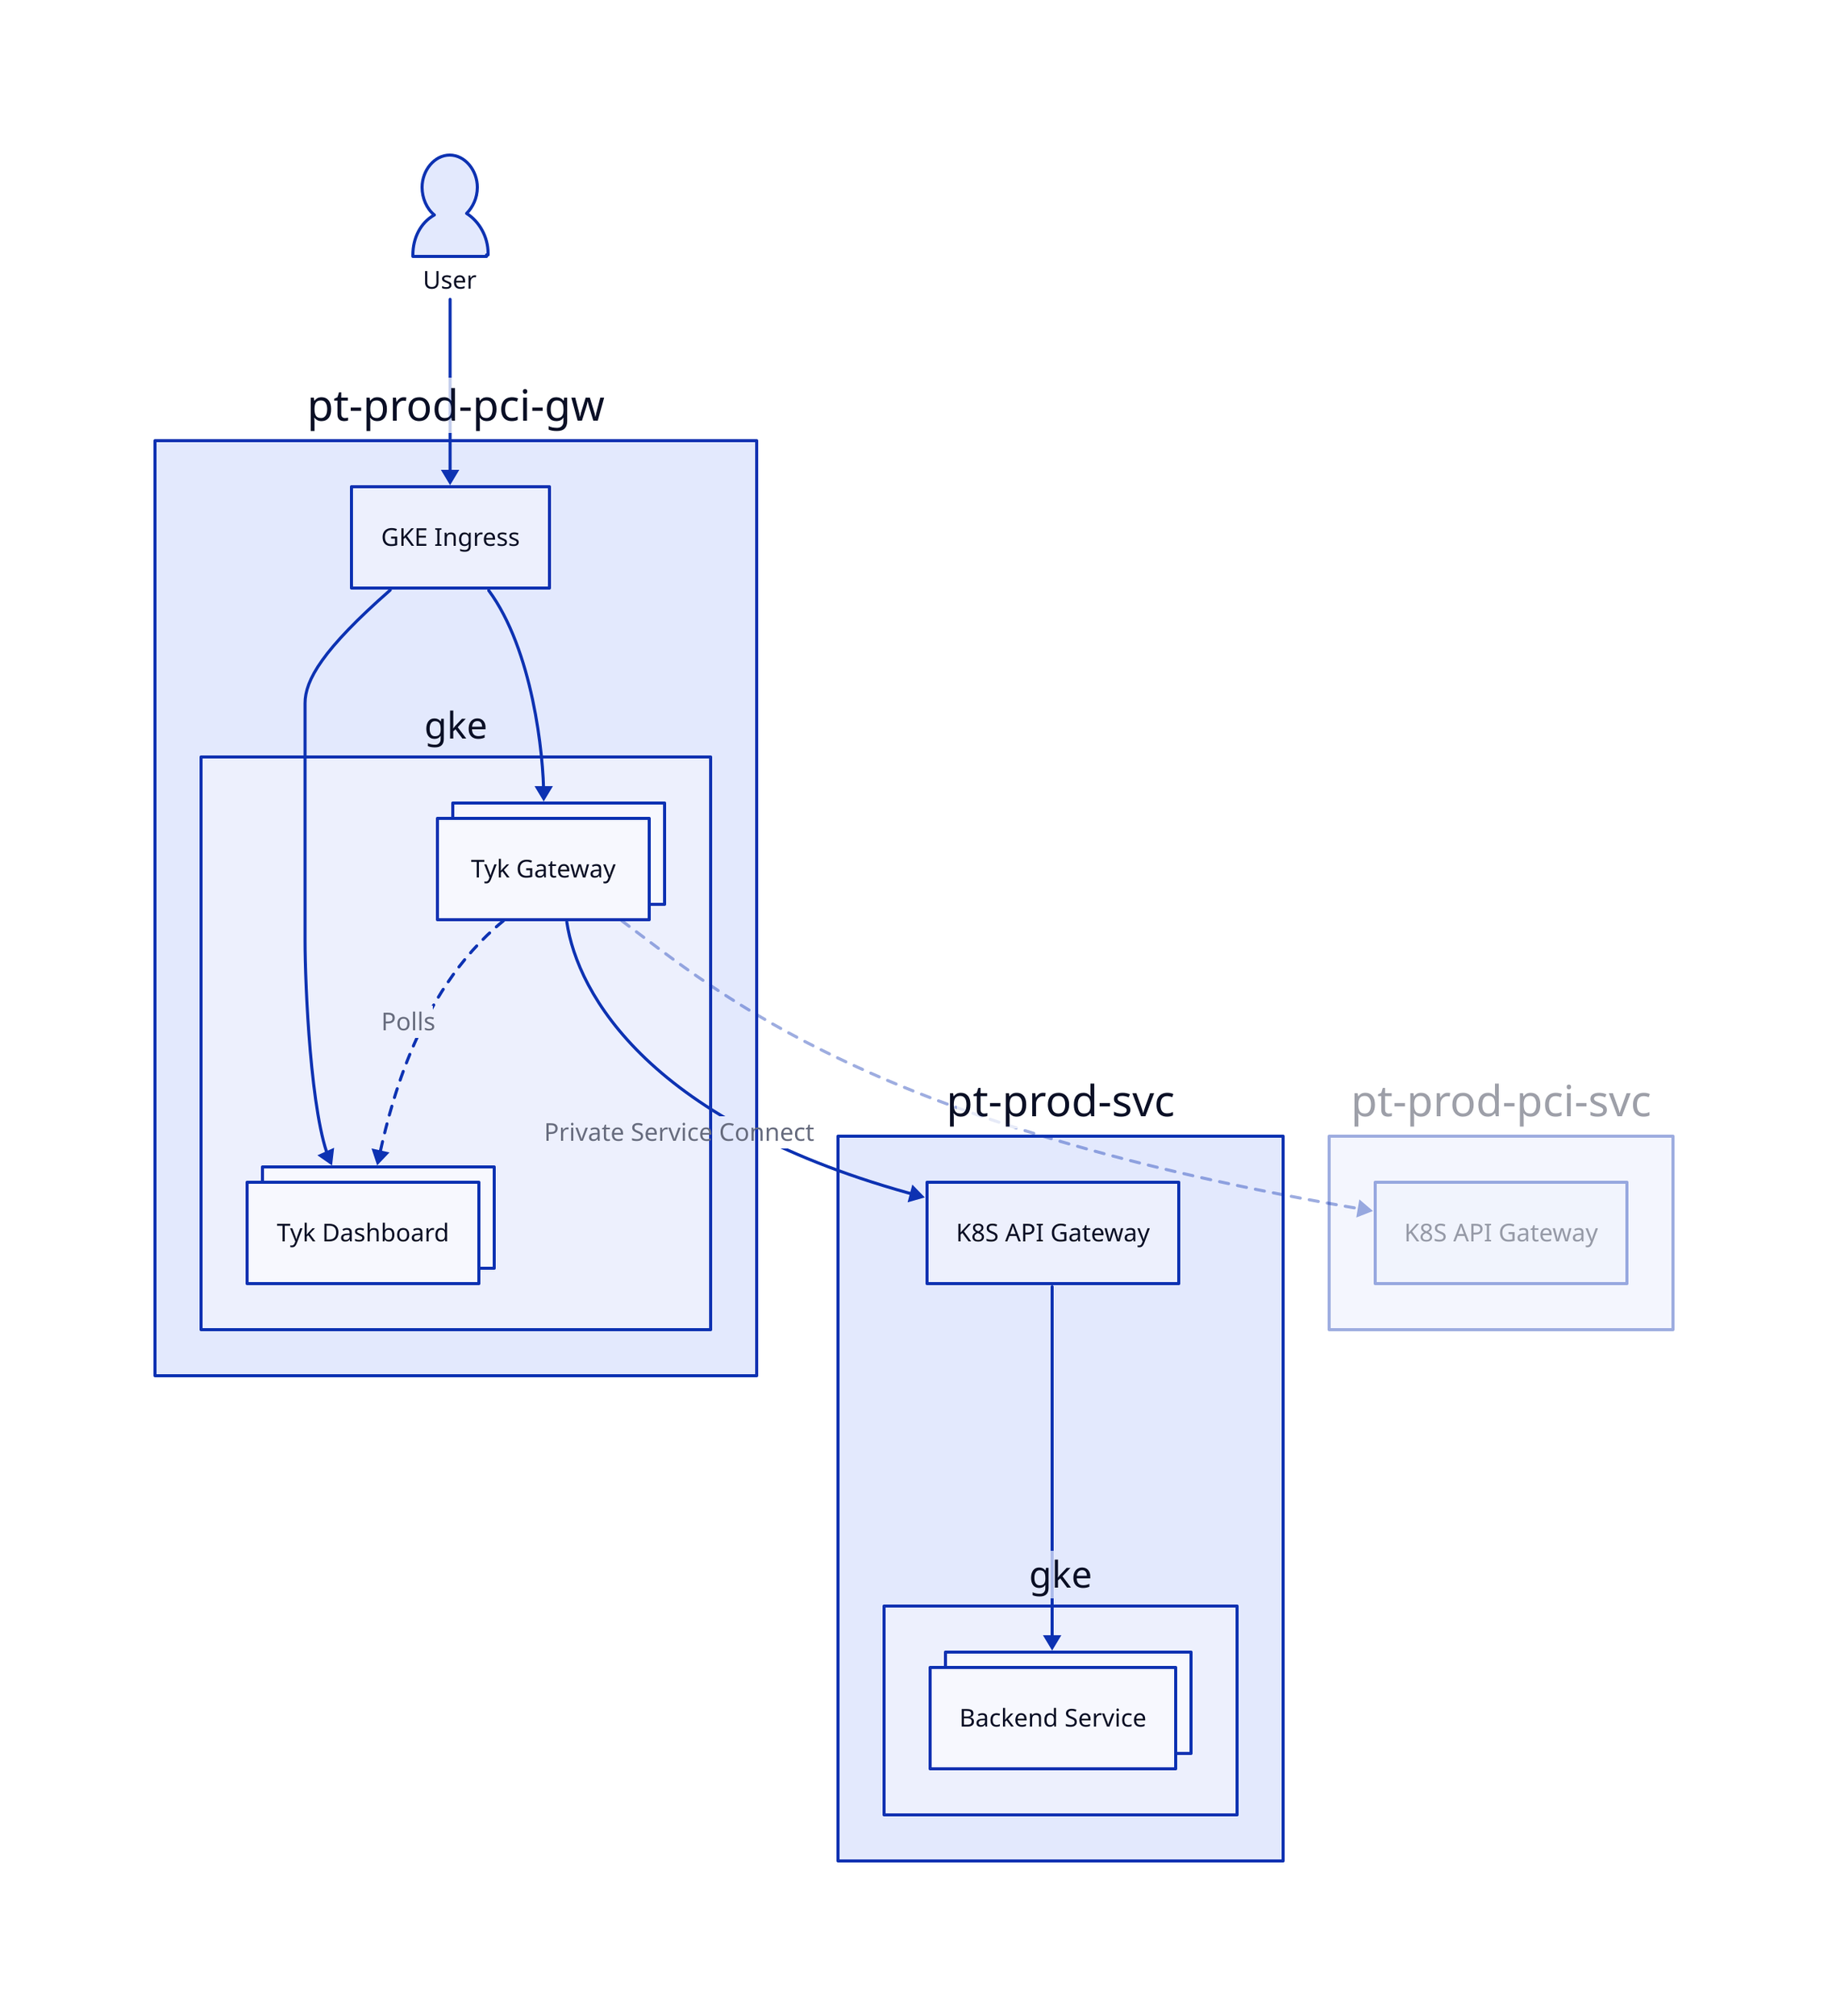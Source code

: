 vars: {
  d2-config: {
    layout-engine: elk
    theme-id: 300
  }
}
pci-gw: pt-prod-pci-gw {
  i: GKE Ingress

  gke: {
    p_gw: Tyk Gateway {
      style.multiple: true
    }

    p_d: Tyk Dashboard {
      style.multiple: true
    }

    p_gw -> p_d: Polls {
      style.stroke-dash: 3
    }
  }

  i -> gke.p_gw
  i -> gke.p_d
}

pt-svc: pt-prod-svc {
  lb_i7: K8S API Gateway
  gke: {
    p_svc: Backend Service {
      style.multiple: true
    }
  }

  lb_i7 -> gke.p_svc
}

pt-pci: pt-prod-pci-svc {
  style: {
    opacity: 0.4
  }
  lb_i7: K8S API Gateway {
    style: {
      opacity: 0.4
    }
  }
}

pci-gw.gke.p_gw -> pt-svc.lb_i7: Private Service Connect
pci-gw.gke.p_gw -> pt-pci.lb_i7: {
  style: {
    stroke-dash: 3
    opacity: 0.4
  }
}

user: User {
  shape: person
}

user -> pci-gw.i
